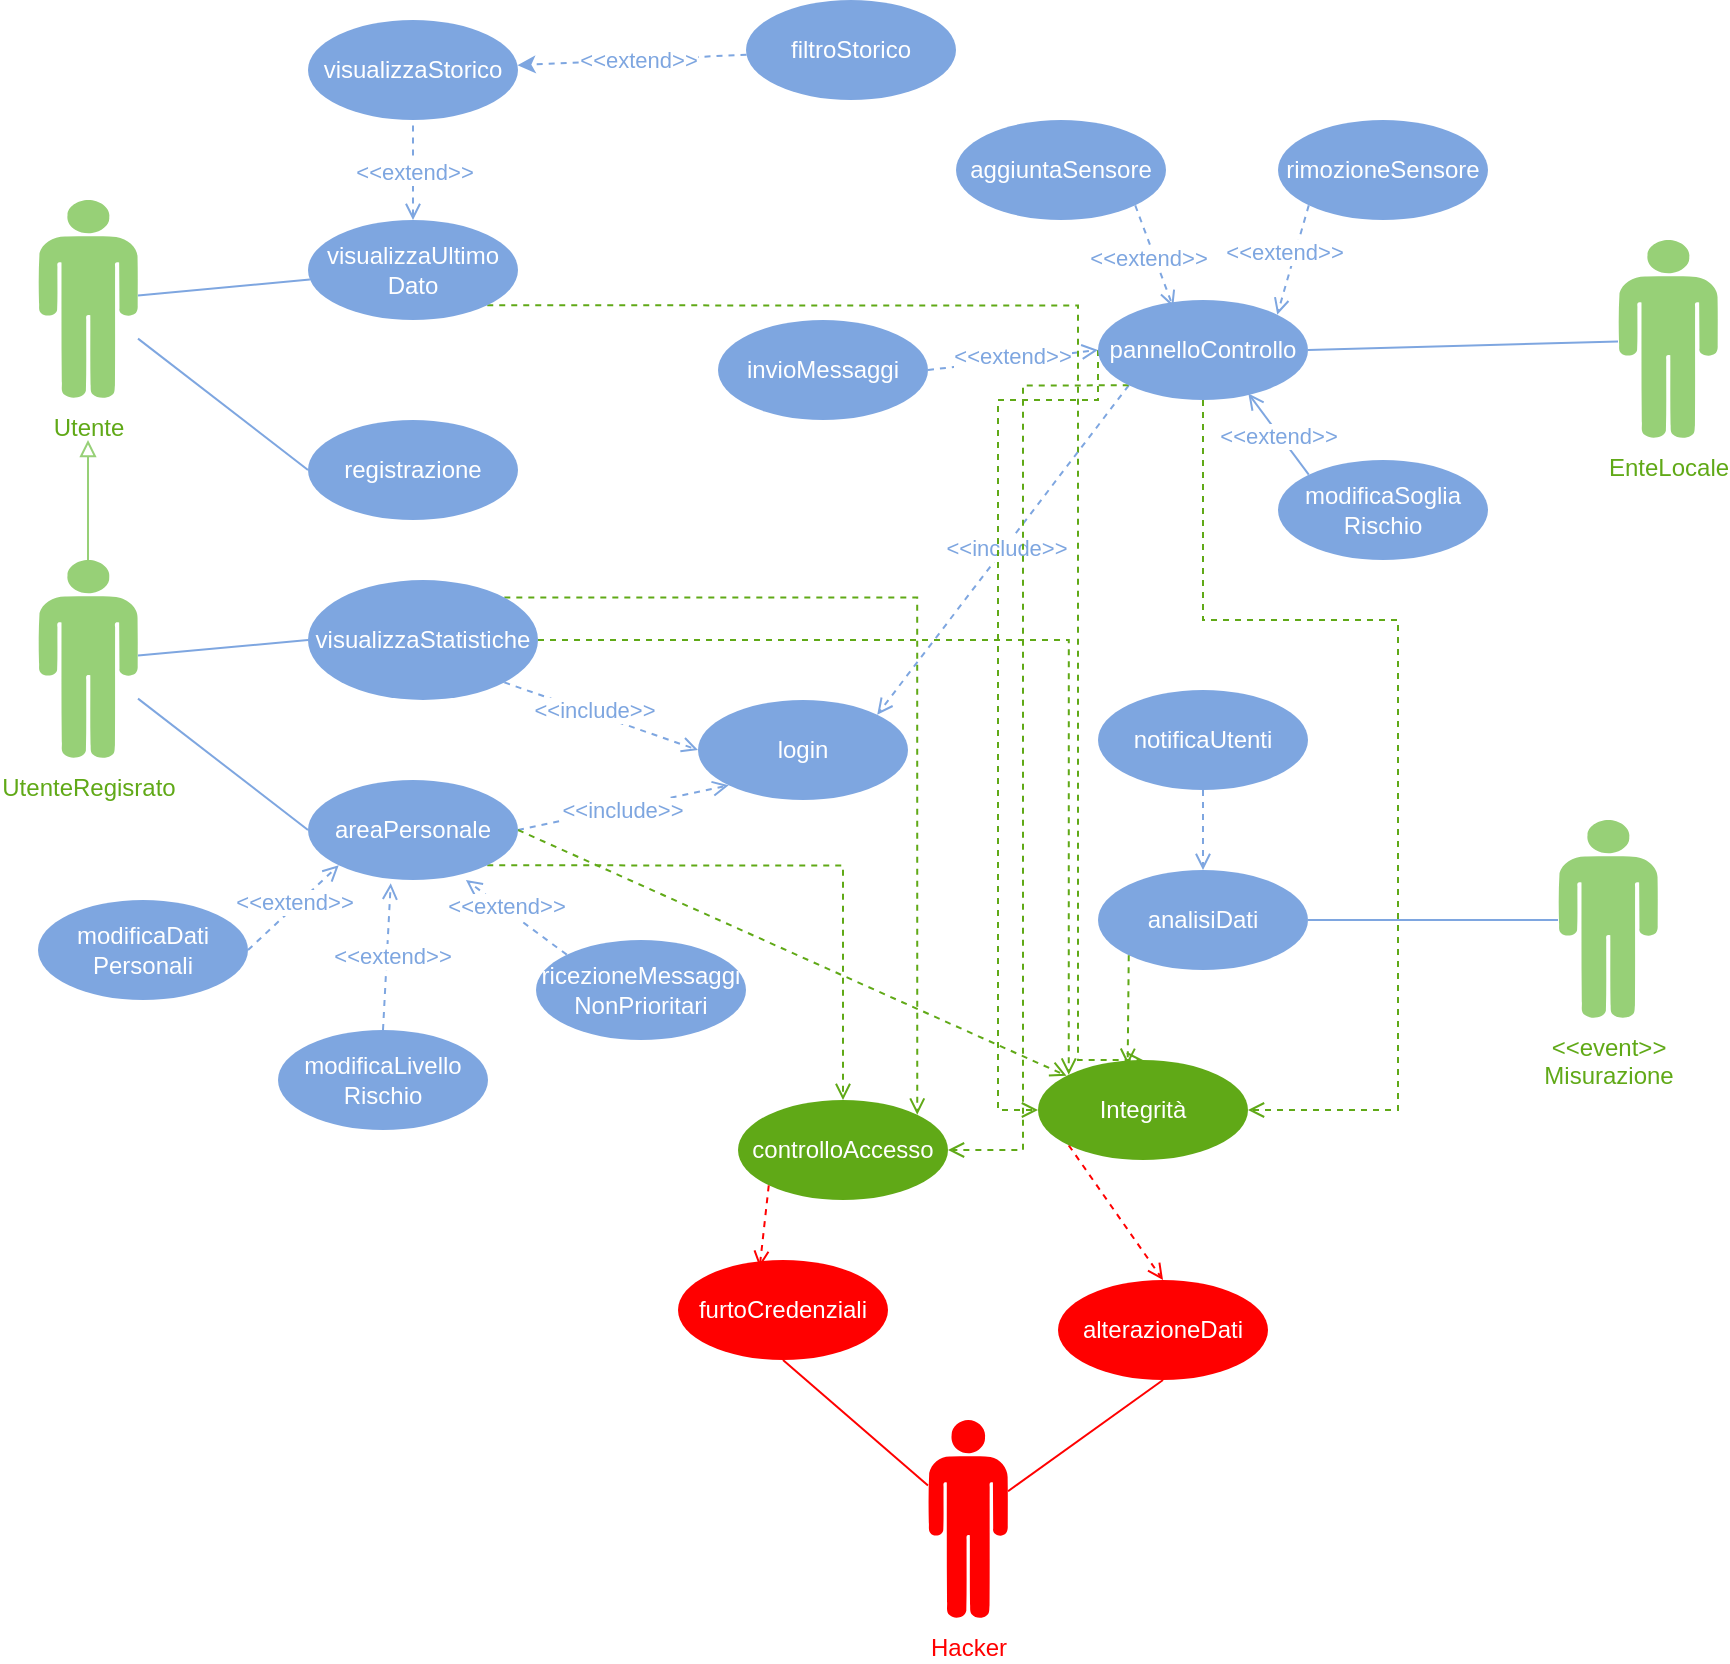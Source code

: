 <mxfile version="27.0.9">
  <diagram name="Pagina-1" id="ngrc2Y0ervrIFrzf7DpS">
    <mxGraphModel dx="1042" dy="722" grid="1" gridSize="10" guides="1" tooltips="1" connect="1" arrows="1" fold="1" page="1" pageScale="1" pageWidth="827" pageHeight="1169" math="0" shadow="0">
      <root>
        <mxCell id="0" />
        <mxCell id="1" parent="0" />
        <mxCell id="QVo-9qVDbVIKMkX55T8f-3" value="" style="rounded=0;orthogonalLoop=1;jettySize=auto;html=1;startArrow=none;startFill=0;strokeColor=#7EA6E0;endArrow=none;" parent="1" source="QVo-9qVDbVIKMkX55T8f-5" target="QVo-9qVDbVIKMkX55T8f-15" edge="1">
          <mxGeometry relative="1" as="geometry" />
        </mxCell>
        <mxCell id="QVo-9qVDbVIKMkX55T8f-4" style="rounded=0;orthogonalLoop=1;jettySize=auto;html=1;entryX=0;entryY=0.5;entryDx=0;entryDy=0;endArrow=none;startFill=0;strokeColor=#7EA6E0;" parent="1" source="QVo-9qVDbVIKMkX55T8f-5" target="QVo-9qVDbVIKMkX55T8f-20" edge="1">
          <mxGeometry relative="1" as="geometry" />
        </mxCell>
        <mxCell id="QVo-9qVDbVIKMkX55T8f-5" value="&lt;font style=&quot;color: rgb(96, 169, 23);&quot;&gt;Utente&lt;/font&gt;" style="verticalLabelPosition=bottom;sketch=0;html=1;fillColor=#97D077;verticalAlign=top;align=center;pointerEvents=1;shape=mxgraph.cisco_safe.design.actor_2;" parent="1" vertex="1">
          <mxGeometry x="30" y="170" width="50" height="100" as="geometry" />
        </mxCell>
        <mxCell id="QVo-9qVDbVIKMkX55T8f-6" style="rounded=0;orthogonalLoop=1;jettySize=auto;html=1;entryX=1;entryY=0.5;entryDx=0;entryDy=0;endArrow=none;startFill=0;strokeColor=#7EA6E0;" parent="1" source="QVo-9qVDbVIKMkX55T8f-7" target="QVo-9qVDbVIKMkX55T8f-46" edge="1">
          <mxGeometry relative="1" as="geometry" />
        </mxCell>
        <mxCell id="QVo-9qVDbVIKMkX55T8f-7" value="&lt;font style=&quot;color: rgb(96, 169, 23);&quot;&gt;&amp;lt;&amp;lt;event&amp;gt;&amp;gt;&lt;/font&gt;&lt;div&gt;&lt;font style=&quot;color: rgb(96, 169, 23);&quot;&gt;Misurazione&lt;/font&gt;&lt;/div&gt;" style="verticalLabelPosition=bottom;sketch=0;html=1;fillColor=#97D077;verticalAlign=top;align=center;pointerEvents=1;shape=mxgraph.cisco_safe.design.actor_2;" parent="1" vertex="1">
          <mxGeometry x="790" y="480" width="50" height="100" as="geometry" />
        </mxCell>
        <mxCell id="QVo-9qVDbVIKMkX55T8f-8" style="rounded=0;orthogonalLoop=1;jettySize=auto;html=1;entryX=0;entryY=0.5;entryDx=0;entryDy=0;endArrow=none;startFill=0;strokeColor=#7EA6E0;" parent="1" source="QVo-9qVDbVIKMkX55T8f-10" target="QVo-9qVDbVIKMkX55T8f-27" edge="1">
          <mxGeometry relative="1" as="geometry" />
        </mxCell>
        <mxCell id="QVo-9qVDbVIKMkX55T8f-9" style="rounded=0;orthogonalLoop=1;jettySize=auto;html=1;entryX=0;entryY=0.5;entryDx=0;entryDy=0;endArrow=none;startFill=0;strokeColor=#7EA6E0;" parent="1" source="QVo-9qVDbVIKMkX55T8f-10" target="QVo-9qVDbVIKMkX55T8f-23" edge="1">
          <mxGeometry relative="1" as="geometry" />
        </mxCell>
        <mxCell id="Nq2ECIgbXEgqaSh0V9E1-1" style="rounded=0;orthogonalLoop=1;jettySize=auto;html=1;endArrow=block;endFill=0;strokeColor=#97D077;" edge="1" parent="1" source="QVo-9qVDbVIKMkX55T8f-10">
          <mxGeometry relative="1" as="geometry">
            <mxPoint x="55" y="290" as="targetPoint" />
          </mxGeometry>
        </mxCell>
        <mxCell id="QVo-9qVDbVIKMkX55T8f-10" value="&lt;font style=&quot;color: rgb(96, 169, 23);&quot;&gt;UtenteRegisrato&lt;/font&gt;" style="verticalLabelPosition=bottom;sketch=0;html=1;fillColor=#97D077;verticalAlign=top;align=center;pointerEvents=1;shape=mxgraph.cisco_safe.design.actor_2;" parent="1" vertex="1">
          <mxGeometry x="30" y="350" width="50" height="100" as="geometry" />
        </mxCell>
        <mxCell id="QVo-9qVDbVIKMkX55T8f-11" style="rounded=0;orthogonalLoop=1;jettySize=auto;html=1;entryX=1;entryY=0.5;entryDx=0;entryDy=0;strokeColor=#7EA6E0;endArrow=none;startFill=0;" parent="1" source="QVo-9qVDbVIKMkX55T8f-12" target="QVo-9qVDbVIKMkX55T8f-35" edge="1">
          <mxGeometry relative="1" as="geometry" />
        </mxCell>
        <mxCell id="QVo-9qVDbVIKMkX55T8f-12" value="&lt;font style=&quot;color: rgb(96, 169, 23);&quot;&gt;EnteLocale&lt;/font&gt;" style="verticalLabelPosition=bottom;sketch=0;html=1;fillColor=#97D077;verticalAlign=top;align=center;pointerEvents=1;shape=mxgraph.cisco_safe.design.actor_2;" parent="1" vertex="1">
          <mxGeometry x="820" y="190" width="50" height="100" as="geometry" />
        </mxCell>
        <mxCell id="QVo-9qVDbVIKMkX55T8f-13" style="edgeStyle=orthogonalEdgeStyle;rounded=0;orthogonalLoop=1;jettySize=auto;html=1;exitX=0.5;exitY=0;exitDx=0;exitDy=0;entryX=0.5;entryY=1;entryDx=0;entryDy=0;startArrow=open;startFill=0;endArrow=none;dashed=1;strokeColor=#7EA6E0;" parent="1" source="QVo-9qVDbVIKMkX55T8f-15" target="QVo-9qVDbVIKMkX55T8f-16" edge="1">
          <mxGeometry relative="1" as="geometry" />
        </mxCell>
        <mxCell id="QVo-9qVDbVIKMkX55T8f-14" value="&lt;font style=&quot;color: rgb(126, 166, 224);&quot;&gt;&amp;lt;&amp;lt;extend&amp;gt;&amp;gt;&lt;/font&gt;" style="edgeLabel;html=1;align=center;verticalAlign=middle;resizable=0;points=[];" parent="QVo-9qVDbVIKMkX55T8f-13" vertex="1" connectable="0">
          <mxGeometry x="-0.04" y="6" relative="1" as="geometry">
            <mxPoint x="6" as="offset" />
          </mxGeometry>
        </mxCell>
        <mxCell id="QVo-9qVDbVIKMkX55T8f-76" style="edgeStyle=orthogonalEdgeStyle;rounded=0;orthogonalLoop=1;jettySize=auto;html=1;exitX=1;exitY=1;exitDx=0;exitDy=0;entryX=0.5;entryY=0;entryDx=0;entryDy=0;dashed=1;strokeColor=#60A917;endArrow=open;endFill=0;" parent="1" source="QVo-9qVDbVIKMkX55T8f-15" target="QVo-9qVDbVIKMkX55T8f-62" edge="1">
          <mxGeometry relative="1" as="geometry">
            <Array as="points">
              <mxPoint x="550" y="223" />
              <mxPoint x="550" y="600" />
            </Array>
          </mxGeometry>
        </mxCell>
        <mxCell id="QVo-9qVDbVIKMkX55T8f-15" value="visualizzaUltimo&lt;div&gt;Dato&lt;/div&gt;" style="ellipse;whiteSpace=wrap;html=1;fillColor=#7EA6E0;strokeColor=none;fontColor=#FFFFFF;" parent="1" vertex="1">
          <mxGeometry x="165" y="180" width="105" height="50" as="geometry" />
        </mxCell>
        <mxCell id="QVo-9qVDbVIKMkX55T8f-16" value="visualizzaStorico" style="ellipse;whiteSpace=wrap;html=1;fillColor=#7EA6E0;strokeColor=none;fontColor=#FFFFFF;" parent="1" vertex="1">
          <mxGeometry x="165" y="80" width="105" height="50" as="geometry" />
        </mxCell>
        <mxCell id="QVo-9qVDbVIKMkX55T8f-17" style="rounded=0;orthogonalLoop=1;jettySize=auto;html=1;dashed=1;strokeColor=#7EA6E0;" parent="1" source="QVo-9qVDbVIKMkX55T8f-19" target="QVo-9qVDbVIKMkX55T8f-16" edge="1">
          <mxGeometry relative="1" as="geometry" />
        </mxCell>
        <mxCell id="QVo-9qVDbVIKMkX55T8f-18" value="&lt;span style=&quot;color: rgb(126, 166, 224);&quot;&gt;&amp;lt;&amp;lt;extend&amp;gt;&amp;gt;&lt;/span&gt;" style="edgeLabel;html=1;align=center;verticalAlign=middle;resizable=0;points=[];" parent="QVo-9qVDbVIKMkX55T8f-17" vertex="1" connectable="0">
          <mxGeometry x="-0.04" relative="1" as="geometry">
            <mxPoint as="offset" />
          </mxGeometry>
        </mxCell>
        <mxCell id="QVo-9qVDbVIKMkX55T8f-19" value="filtroStorico" style="ellipse;whiteSpace=wrap;html=1;fillColor=#7EA6E0;strokeColor=none;fontColor=#FFFFFF;" parent="1" vertex="1">
          <mxGeometry x="384" y="70" width="105" height="50" as="geometry" />
        </mxCell>
        <mxCell id="QVo-9qVDbVIKMkX55T8f-20" value="registrazione" style="ellipse;whiteSpace=wrap;html=1;fillColor=#7EA6E0;strokeColor=none;fontColor=#FFFFFF;" parent="1" vertex="1">
          <mxGeometry x="165" y="280" width="105" height="50" as="geometry" />
        </mxCell>
        <mxCell id="QVo-9qVDbVIKMkX55T8f-21" style="rounded=0;orthogonalLoop=1;jettySize=auto;html=1;exitX=1;exitY=1;exitDx=0;exitDy=0;entryX=0;entryY=0.5;entryDx=0;entryDy=0;dashed=1;endArrow=open;endFill=0;strokeColor=#7EA6E0;" parent="1" source="QVo-9qVDbVIKMkX55T8f-23" target="QVo-9qVDbVIKMkX55T8f-24" edge="1">
          <mxGeometry relative="1" as="geometry" />
        </mxCell>
        <mxCell id="QVo-9qVDbVIKMkX55T8f-22" value="&lt;span style=&quot;color: rgb(126, 166, 224);&quot;&gt;&amp;lt;&amp;lt;include&amp;gt;&amp;gt;&lt;/span&gt;" style="edgeLabel;html=1;align=center;verticalAlign=middle;resizable=0;points=[];" parent="QVo-9qVDbVIKMkX55T8f-21" vertex="1" connectable="0">
          <mxGeometry x="-0.095" y="2" relative="1" as="geometry">
            <mxPoint as="offset" />
          </mxGeometry>
        </mxCell>
        <mxCell id="QVo-9qVDbVIKMkX55T8f-69" style="edgeStyle=orthogonalEdgeStyle;rounded=0;orthogonalLoop=1;jettySize=auto;html=1;exitX=1;exitY=0;exitDx=0;exitDy=0;entryX=1;entryY=0;entryDx=0;entryDy=0;dashed=1;endArrow=open;endFill=0;strokeColor=#60A917;" parent="1" source="QVo-9qVDbVIKMkX55T8f-23" target="QVo-9qVDbVIKMkX55T8f-63" edge="1">
          <mxGeometry relative="1" as="geometry" />
        </mxCell>
        <mxCell id="QVo-9qVDbVIKMkX55T8f-72" style="edgeStyle=orthogonalEdgeStyle;rounded=0;orthogonalLoop=1;jettySize=auto;html=1;exitX=1;exitY=0.5;exitDx=0;exitDy=0;entryX=0;entryY=0;entryDx=0;entryDy=0;endArrow=open;endFill=0;dashed=1;strokeColor=#60A917;" parent="1" source="QVo-9qVDbVIKMkX55T8f-23" target="QVo-9qVDbVIKMkX55T8f-62" edge="1">
          <mxGeometry relative="1" as="geometry">
            <mxPoint x="540" y="620" as="targetPoint" />
          </mxGeometry>
        </mxCell>
        <mxCell id="QVo-9qVDbVIKMkX55T8f-23" value="visualizzaStatistiche" style="ellipse;whiteSpace=wrap;html=1;fillColor=#7EA6E0;strokeColor=none;fontColor=#FFFFFF;" parent="1" vertex="1">
          <mxGeometry x="165" y="360" width="115" height="60" as="geometry" />
        </mxCell>
        <mxCell id="QVo-9qVDbVIKMkX55T8f-24" value="login" style="ellipse;whiteSpace=wrap;html=1;fillColor=#7EA6E0;strokeColor=none;fontColor=#FFFFFF;" parent="1" vertex="1">
          <mxGeometry x="360" y="420" width="105" height="50" as="geometry" />
        </mxCell>
        <mxCell id="QVo-9qVDbVIKMkX55T8f-25" style="rounded=0;orthogonalLoop=1;jettySize=auto;html=1;exitX=1;exitY=0.5;exitDx=0;exitDy=0;entryX=0;entryY=1;entryDx=0;entryDy=0;endArrow=open;endFill=0;dashed=1;strokeColor=#7EA6E0;" parent="1" source="QVo-9qVDbVIKMkX55T8f-27" target="QVo-9qVDbVIKMkX55T8f-24" edge="1">
          <mxGeometry relative="1" as="geometry" />
        </mxCell>
        <mxCell id="QVo-9qVDbVIKMkX55T8f-26" value="&lt;font style=&quot;color: rgb(126, 166, 224);&quot;&gt;&amp;lt;&amp;lt;include&amp;gt;&amp;gt;&lt;/font&gt;" style="edgeLabel;html=1;align=center;verticalAlign=middle;resizable=0;points=[];" parent="QVo-9qVDbVIKMkX55T8f-25" vertex="1" connectable="0">
          <mxGeometry x="-0.012" y="-1" relative="1" as="geometry">
            <mxPoint as="offset" />
          </mxGeometry>
        </mxCell>
        <mxCell id="QVo-9qVDbVIKMkX55T8f-68" style="edgeStyle=orthogonalEdgeStyle;rounded=0;orthogonalLoop=1;jettySize=auto;html=1;exitX=1;exitY=1;exitDx=0;exitDy=0;entryX=0.5;entryY=0;entryDx=0;entryDy=0;dashed=1;endArrow=open;endFill=0;strokeColor=#60A917;" parent="1" source="QVo-9qVDbVIKMkX55T8f-27" target="QVo-9qVDbVIKMkX55T8f-63" edge="1">
          <mxGeometry relative="1" as="geometry" />
        </mxCell>
        <mxCell id="QVo-9qVDbVIKMkX55T8f-71" style="rounded=0;orthogonalLoop=1;jettySize=auto;html=1;exitX=1;exitY=0.5;exitDx=0;exitDy=0;dashed=1;endArrow=open;endFill=0;strokeColor=#60A917;" parent="1" source="QVo-9qVDbVIKMkX55T8f-27" target="QVo-9qVDbVIKMkX55T8f-62" edge="1">
          <mxGeometry relative="1" as="geometry">
            <mxPoint x="550" y="600" as="targetPoint" />
          </mxGeometry>
        </mxCell>
        <mxCell id="QVo-9qVDbVIKMkX55T8f-27" value="areaPersonale" style="ellipse;whiteSpace=wrap;html=1;fillColor=#7EA6E0;strokeColor=none;fontColor=#FFFFFF;" parent="1" vertex="1">
          <mxGeometry x="165" y="460" width="105" height="50" as="geometry" />
        </mxCell>
        <mxCell id="QVo-9qVDbVIKMkX55T8f-28" style="rounded=0;orthogonalLoop=1;jettySize=auto;html=1;exitX=1;exitY=0.5;exitDx=0;exitDy=0;entryX=0;entryY=1;entryDx=0;entryDy=0;dashed=1;endArrow=open;endFill=0;strokeColor=#7EA6E0;" parent="1" source="QVo-9qVDbVIKMkX55T8f-30" target="QVo-9qVDbVIKMkX55T8f-27" edge="1">
          <mxGeometry relative="1" as="geometry" />
        </mxCell>
        <mxCell id="QVo-9qVDbVIKMkX55T8f-29" value="&lt;span style=&quot;color: rgb(126, 166, 224);&quot;&gt;&amp;lt;&amp;lt;extend&amp;gt;&amp;gt;&lt;/span&gt;" style="edgeLabel;html=1;align=center;verticalAlign=middle;resizable=0;points=[];" parent="QVo-9qVDbVIKMkX55T8f-28" vertex="1" connectable="0">
          <mxGeometry x="0.059" y="2" relative="1" as="geometry">
            <mxPoint as="offset" />
          </mxGeometry>
        </mxCell>
        <mxCell id="QVo-9qVDbVIKMkX55T8f-30" value="modificaDati&lt;div&gt;Personali&lt;/div&gt;" style="ellipse;whiteSpace=wrap;html=1;fillColor=#7EA6E0;strokeColor=none;fontColor=#FFFFFF;" parent="1" vertex="1">
          <mxGeometry x="30" y="520" width="105" height="50" as="geometry" />
        </mxCell>
        <mxCell id="QVo-9qVDbVIKMkX55T8f-31" value="modificaLivello&lt;div&gt;Rischio&lt;/div&gt;" style="ellipse;whiteSpace=wrap;html=1;fillColor=#7EA6E0;strokeColor=none;fontColor=#FFFFFF;" parent="1" vertex="1">
          <mxGeometry x="150" y="585" width="105" height="50" as="geometry" />
        </mxCell>
        <mxCell id="QVo-9qVDbVIKMkX55T8f-32" value="ricezioneMessaggi&lt;div&gt;NonPrioritari&lt;/div&gt;" style="ellipse;whiteSpace=wrap;html=1;fillColor=#7EA6E0;strokeColor=none;fontColor=#FFFFFF;" parent="1" vertex="1">
          <mxGeometry x="279" y="540" width="105" height="50" as="geometry" />
        </mxCell>
        <mxCell id="QVo-9qVDbVIKMkX55T8f-33" style="rounded=0;orthogonalLoop=1;jettySize=auto;html=1;exitX=0;exitY=1;exitDx=0;exitDy=0;entryX=1;entryY=0;entryDx=0;entryDy=0;dashed=1;endArrow=open;endFill=0;strokeColor=#7EA6E0;" parent="1" source="QVo-9qVDbVIKMkX55T8f-35" target="QVo-9qVDbVIKMkX55T8f-24" edge="1">
          <mxGeometry relative="1" as="geometry" />
        </mxCell>
        <mxCell id="QVo-9qVDbVIKMkX55T8f-34" value="&lt;span style=&quot;color: rgb(126, 166, 224);&quot;&gt;&amp;lt;&amp;lt;include&amp;gt;&amp;gt;&lt;/span&gt;" style="edgeLabel;html=1;align=center;verticalAlign=middle;resizable=0;points=[];" parent="QVo-9qVDbVIKMkX55T8f-33" vertex="1" connectable="0">
          <mxGeometry x="-0.014" relative="1" as="geometry">
            <mxPoint as="offset" />
          </mxGeometry>
        </mxCell>
        <mxCell id="QVo-9qVDbVIKMkX55T8f-70" style="edgeStyle=orthogonalEdgeStyle;rounded=0;orthogonalLoop=1;jettySize=auto;html=1;exitX=0;exitY=1;exitDx=0;exitDy=0;entryX=1;entryY=0.5;entryDx=0;entryDy=0;dashed=1;strokeColor=#60A917;endArrow=open;endFill=0;" parent="1" source="QVo-9qVDbVIKMkX55T8f-35" target="QVo-9qVDbVIKMkX55T8f-63" edge="1">
          <mxGeometry relative="1" as="geometry" />
        </mxCell>
        <mxCell id="QVo-9qVDbVIKMkX55T8f-74" style="edgeStyle=orthogonalEdgeStyle;rounded=0;orthogonalLoop=1;jettySize=auto;html=1;exitX=0;exitY=0.5;exitDx=0;exitDy=0;entryX=0;entryY=0.5;entryDx=0;entryDy=0;dashed=1;endArrow=open;endFill=0;strokeColor=#60A917;" parent="1" source="QVo-9qVDbVIKMkX55T8f-35" target="QVo-9qVDbVIKMkX55T8f-62" edge="1">
          <mxGeometry relative="1" as="geometry">
            <Array as="points">
              <mxPoint x="560" y="270" />
              <mxPoint x="510" y="270" />
              <mxPoint x="510" y="625" />
            </Array>
          </mxGeometry>
        </mxCell>
        <mxCell id="QVo-9qVDbVIKMkX55T8f-75" style="edgeStyle=orthogonalEdgeStyle;rounded=0;orthogonalLoop=1;jettySize=auto;html=1;exitX=0.5;exitY=1;exitDx=0;exitDy=0;entryX=1;entryY=0.5;entryDx=0;entryDy=0;endArrow=open;endFill=0;dashed=1;strokeColor=#60A917;" parent="1" source="QVo-9qVDbVIKMkX55T8f-35" target="QVo-9qVDbVIKMkX55T8f-62" edge="1">
          <mxGeometry relative="1" as="geometry">
            <Array as="points">
              <mxPoint x="613" y="380" />
              <mxPoint x="710" y="380" />
              <mxPoint x="710" y="625" />
            </Array>
          </mxGeometry>
        </mxCell>
        <mxCell id="QVo-9qVDbVIKMkX55T8f-35" value="pannelloControllo" style="ellipse;whiteSpace=wrap;html=1;fillColor=#7EA6E0;strokeColor=none;fontColor=#FFFFFF;" parent="1" vertex="1">
          <mxGeometry x="560" y="220" width="105" height="50" as="geometry" />
        </mxCell>
        <mxCell id="QVo-9qVDbVIKMkX55T8f-36" value="aggiuntaSensore" style="ellipse;whiteSpace=wrap;html=1;fillColor=#7EA6E0;strokeColor=none;fontColor=#FFFFFF;" parent="1" vertex="1">
          <mxGeometry x="489" y="130" width="105" height="50" as="geometry" />
        </mxCell>
        <mxCell id="QVo-9qVDbVIKMkX55T8f-37" style="rounded=0;orthogonalLoop=1;jettySize=auto;html=1;exitX=0;exitY=1;exitDx=0;exitDy=0;entryX=1;entryY=0;entryDx=0;entryDy=0;endArrow=open;endFill=0;dashed=1;strokeColor=#7EA6E0;" parent="1" source="QVo-9qVDbVIKMkX55T8f-39" target="QVo-9qVDbVIKMkX55T8f-35" edge="1">
          <mxGeometry relative="1" as="geometry" />
        </mxCell>
        <mxCell id="QVo-9qVDbVIKMkX55T8f-38" value="&lt;span style=&quot;color: rgb(126, 166, 224);&quot;&gt;&amp;lt;&amp;lt;extend&amp;gt;&amp;gt;&lt;/span&gt;" style="edgeLabel;html=1;align=center;verticalAlign=middle;resizable=0;points=[];" parent="QVo-9qVDbVIKMkX55T8f-37" vertex="1" connectable="0">
          <mxGeometry x="-0.086" y="-6" relative="1" as="geometry">
            <mxPoint as="offset" />
          </mxGeometry>
        </mxCell>
        <mxCell id="QVo-9qVDbVIKMkX55T8f-39" value="rimozioneSensore" style="ellipse;whiteSpace=wrap;html=1;fillColor=#7EA6E0;strokeColor=none;fontColor=#FFFFFF;" parent="1" vertex="1">
          <mxGeometry x="650" y="130" width="105" height="50" as="geometry" />
        </mxCell>
        <mxCell id="QVo-9qVDbVIKMkX55T8f-40" value="modificaSoglia&lt;div&gt;Rischio&lt;/div&gt;" style="ellipse;whiteSpace=wrap;html=1;fillColor=#7EA6E0;strokeColor=none;fontColor=#FFFFFF;" parent="1" vertex="1">
          <mxGeometry x="650" y="300" width="105" height="50" as="geometry" />
        </mxCell>
        <mxCell id="QVo-9qVDbVIKMkX55T8f-41" style="rounded=0;orthogonalLoop=1;jettySize=auto;html=1;exitX=1;exitY=0.5;exitDx=0;exitDy=0;entryX=0;entryY=0.5;entryDx=0;entryDy=0;dashed=1;endArrow=open;endFill=0;strokeColor=#7EA6E0;" parent="1" source="QVo-9qVDbVIKMkX55T8f-43" target="QVo-9qVDbVIKMkX55T8f-35" edge="1">
          <mxGeometry relative="1" as="geometry" />
        </mxCell>
        <mxCell id="QVo-9qVDbVIKMkX55T8f-42" value="&lt;span style=&quot;color: rgb(126, 166, 224);&quot;&gt;&amp;lt;&amp;lt;extend&amp;gt;&amp;gt;&lt;/span&gt;" style="edgeLabel;html=1;align=center;verticalAlign=middle;resizable=0;points=[];" parent="QVo-9qVDbVIKMkX55T8f-41" vertex="1" connectable="0">
          <mxGeometry x="-0.015" y="2" relative="1" as="geometry">
            <mxPoint as="offset" />
          </mxGeometry>
        </mxCell>
        <mxCell id="QVo-9qVDbVIKMkX55T8f-43" value="invioMessaggi" style="ellipse;whiteSpace=wrap;html=1;fillColor=#7EA6E0;strokeColor=none;fontColor=#FFFFFF;" parent="1" vertex="1">
          <mxGeometry x="370" y="230" width="105" height="50" as="geometry" />
        </mxCell>
        <mxCell id="QVo-9qVDbVIKMkX55T8f-44" style="rounded=0;orthogonalLoop=1;jettySize=auto;html=1;exitX=0.5;exitY=1;exitDx=0;exitDy=0;dashed=1;endArrow=open;endFill=0;strokeColor=#7EA6E0;" parent="1" source="QVo-9qVDbVIKMkX55T8f-45" target="QVo-9qVDbVIKMkX55T8f-46" edge="1">
          <mxGeometry relative="1" as="geometry" />
        </mxCell>
        <mxCell id="QVo-9qVDbVIKMkX55T8f-45" value="notificaUtenti" style="ellipse;whiteSpace=wrap;html=1;fillColor=#7EA6E0;strokeColor=none;fontColor=#FFFFFF;" parent="1" vertex="1">
          <mxGeometry x="560" y="415" width="105" height="50" as="geometry" />
        </mxCell>
        <mxCell id="QVo-9qVDbVIKMkX55T8f-46" value="analisiDati" style="ellipse;whiteSpace=wrap;html=1;fillColor=#7EA6E0;strokeColor=none;fontColor=#FFFFFF;" parent="1" vertex="1">
          <mxGeometry x="560" y="505" width="105" height="50" as="geometry" />
        </mxCell>
        <mxCell id="QVo-9qVDbVIKMkX55T8f-47" style="rounded=0;orthogonalLoop=1;jettySize=auto;html=1;exitX=1;exitY=1;exitDx=0;exitDy=0;entryX=0.358;entryY=0.072;entryDx=0;entryDy=0;entryPerimeter=0;endArrow=open;endFill=0;strokeColor=#7EA6E0;dashed=1;" parent="1" source="QVo-9qVDbVIKMkX55T8f-36" target="QVo-9qVDbVIKMkX55T8f-35" edge="1">
          <mxGeometry relative="1" as="geometry" />
        </mxCell>
        <mxCell id="QVo-9qVDbVIKMkX55T8f-48" value="&lt;span style=&quot;color: rgb(126, 166, 224);&quot;&gt;&amp;lt;&amp;lt;extend&amp;gt;&amp;gt;&lt;/span&gt;" style="edgeLabel;html=1;align=center;verticalAlign=middle;resizable=0;points=[];" parent="QVo-9qVDbVIKMkX55T8f-47" vertex="1" connectable="0">
          <mxGeometry x="-0.003" y="-3" relative="1" as="geometry">
            <mxPoint as="offset" />
          </mxGeometry>
        </mxCell>
        <mxCell id="QVo-9qVDbVIKMkX55T8f-49" style="rounded=0;orthogonalLoop=1;jettySize=auto;html=1;exitX=0;exitY=0;exitDx=0;exitDy=0;entryX=0.716;entryY=0.936;entryDx=0;entryDy=0;entryPerimeter=0;endArrow=open;endFill=0;strokeColor=#7EA6E0;" parent="1" source="QVo-9qVDbVIKMkX55T8f-40" target="QVo-9qVDbVIKMkX55T8f-35" edge="1">
          <mxGeometry relative="1" as="geometry" />
        </mxCell>
        <mxCell id="QVo-9qVDbVIKMkX55T8f-50" value="&lt;span style=&quot;color: rgb(126, 166, 224);&quot;&gt;&amp;lt;&amp;lt;extend&amp;gt;&amp;gt;&lt;/span&gt;" style="edgeLabel;html=1;align=center;verticalAlign=middle;resizable=0;points=[];" parent="QVo-9qVDbVIKMkX55T8f-49" vertex="1" connectable="0">
          <mxGeometry x="-0.013" y="1" relative="1" as="geometry">
            <mxPoint as="offset" />
          </mxGeometry>
        </mxCell>
        <mxCell id="QVo-9qVDbVIKMkX55T8f-51" style="rounded=0;orthogonalLoop=1;jettySize=auto;html=1;exitX=0.5;exitY=0;exitDx=0;exitDy=0;entryX=0.394;entryY=1.032;entryDx=0;entryDy=0;entryPerimeter=0;endArrow=open;endFill=0;dashed=1;strokeColor=#7EA6E0;" parent="1" source="QVo-9qVDbVIKMkX55T8f-31" target="QVo-9qVDbVIKMkX55T8f-27" edge="1">
          <mxGeometry relative="1" as="geometry" />
        </mxCell>
        <mxCell id="QVo-9qVDbVIKMkX55T8f-52" value="&lt;span style=&quot;color: rgb(126, 166, 224);&quot;&gt;&amp;lt;&amp;lt;extend&amp;gt;&amp;gt;&lt;/span&gt;" style="edgeLabel;html=1;align=center;verticalAlign=middle;resizable=0;points=[];" parent="QVo-9qVDbVIKMkX55T8f-51" vertex="1" connectable="0">
          <mxGeometry x="0.011" y="-2" relative="1" as="geometry">
            <mxPoint as="offset" />
          </mxGeometry>
        </mxCell>
        <mxCell id="QVo-9qVDbVIKMkX55T8f-53" style="rounded=0;orthogonalLoop=1;jettySize=auto;html=1;exitX=0;exitY=0;exitDx=0;exitDy=0;entryX=0.752;entryY=1;entryDx=0;entryDy=0;entryPerimeter=0;endArrow=open;endFill=0;dashed=1;strokeColor=#7EA6E0;" parent="1" source="QVo-9qVDbVIKMkX55T8f-32" target="QVo-9qVDbVIKMkX55T8f-27" edge="1">
          <mxGeometry relative="1" as="geometry" />
        </mxCell>
        <mxCell id="QVo-9qVDbVIKMkX55T8f-54" value="&lt;span style=&quot;color: rgb(126, 166, 224);&quot;&gt;&amp;lt;&amp;lt;extend&amp;gt;&amp;gt;&lt;/span&gt;" style="edgeLabel;html=1;align=center;verticalAlign=middle;resizable=0;points=[];" parent="QVo-9qVDbVIKMkX55T8f-53" vertex="1" connectable="0">
          <mxGeometry x="0.226" y="-2" relative="1" as="geometry">
            <mxPoint x="-1" as="offset" />
          </mxGeometry>
        </mxCell>
        <mxCell id="QVo-9qVDbVIKMkX55T8f-64" style="rounded=0;orthogonalLoop=1;jettySize=auto;html=1;entryX=0.5;entryY=1;entryDx=0;entryDy=0;endArrow=none;startFill=0;strokeColor=#FF0000;" parent="1" source="QVo-9qVDbVIKMkX55T8f-55" target="QVo-9qVDbVIKMkX55T8f-61" edge="1">
          <mxGeometry relative="1" as="geometry" />
        </mxCell>
        <mxCell id="QVo-9qVDbVIKMkX55T8f-65" style="rounded=0;orthogonalLoop=1;jettySize=auto;html=1;entryX=0.5;entryY=1;entryDx=0;entryDy=0;endArrow=none;startFill=0;strokeColor=#FF0000;" parent="1" source="QVo-9qVDbVIKMkX55T8f-55" target="QVo-9qVDbVIKMkX55T8f-60" edge="1">
          <mxGeometry relative="1" as="geometry" />
        </mxCell>
        <mxCell id="QVo-9qVDbVIKMkX55T8f-55" value="&lt;font style=&quot;color: rgb(255, 0, 0);&quot;&gt;Hacker&lt;/font&gt;" style="verticalLabelPosition=bottom;sketch=0;html=1;fillColor=#FF0000;verticalAlign=top;align=center;pointerEvents=1;shape=mxgraph.cisco_safe.design.actor_2;" parent="1" vertex="1">
          <mxGeometry x="475" y="780" width="40" height="100" as="geometry" />
        </mxCell>
        <mxCell id="QVo-9qVDbVIKMkX55T8f-60" value="furtoCredenziali" style="ellipse;whiteSpace=wrap;html=1;fillColor=#FF0000;strokeColor=none;fontColor=#FFFFFF;" parent="1" vertex="1">
          <mxGeometry x="350" y="700" width="105" height="50" as="geometry" />
        </mxCell>
        <mxCell id="QVo-9qVDbVIKMkX55T8f-61" value="alterazioneDati" style="ellipse;whiteSpace=wrap;html=1;fillColor=#FF0000;strokeColor=none;fontColor=#FFFFFF;" parent="1" vertex="1">
          <mxGeometry x="540" y="710" width="105" height="50" as="geometry" />
        </mxCell>
        <mxCell id="QVo-9qVDbVIKMkX55T8f-67" style="rounded=0;orthogonalLoop=1;jettySize=auto;html=1;exitX=0;exitY=1;exitDx=0;exitDy=0;entryX=0.5;entryY=0;entryDx=0;entryDy=0;dashed=1;endArrow=open;endFill=0;strokeColor=#FF0000;" parent="1" source="QVo-9qVDbVIKMkX55T8f-62" target="QVo-9qVDbVIKMkX55T8f-61" edge="1">
          <mxGeometry relative="1" as="geometry" />
        </mxCell>
        <mxCell id="QVo-9qVDbVIKMkX55T8f-62" value="Integrità" style="ellipse;whiteSpace=wrap;html=1;fillColor=#60A917;strokeColor=none;fontColor=#FFFFFF;" parent="1" vertex="1">
          <mxGeometry x="530" y="600" width="105" height="50" as="geometry" />
        </mxCell>
        <mxCell id="QVo-9qVDbVIKMkX55T8f-63" value="controlloAccesso" style="ellipse;whiteSpace=wrap;html=1;fillColor=#60A917;strokeColor=none;fontColor=#FFFFFF;" parent="1" vertex="1">
          <mxGeometry x="380" y="620" width="105" height="50" as="geometry" />
        </mxCell>
        <mxCell id="QVo-9qVDbVIKMkX55T8f-66" style="rounded=0;orthogonalLoop=1;jettySize=auto;html=1;exitX=0;exitY=1;exitDx=0;exitDy=0;entryX=0.389;entryY=0.072;entryDx=0;entryDy=0;entryPerimeter=0;dashed=1;endArrow=open;endFill=0;strokeColor=#FF0000;" parent="1" source="QVo-9qVDbVIKMkX55T8f-63" target="QVo-9qVDbVIKMkX55T8f-60" edge="1">
          <mxGeometry relative="1" as="geometry" />
        </mxCell>
        <mxCell id="QVo-9qVDbVIKMkX55T8f-73" style="rounded=0;orthogonalLoop=1;jettySize=auto;html=1;exitX=0;exitY=1;exitDx=0;exitDy=0;entryX=0.427;entryY=0.048;entryDx=0;entryDy=0;entryPerimeter=0;endArrow=open;endFill=0;dashed=1;strokeColor=#60A917;" parent="1" source="QVo-9qVDbVIKMkX55T8f-46" target="QVo-9qVDbVIKMkX55T8f-62" edge="1">
          <mxGeometry relative="1" as="geometry" />
        </mxCell>
      </root>
    </mxGraphModel>
  </diagram>
</mxfile>
